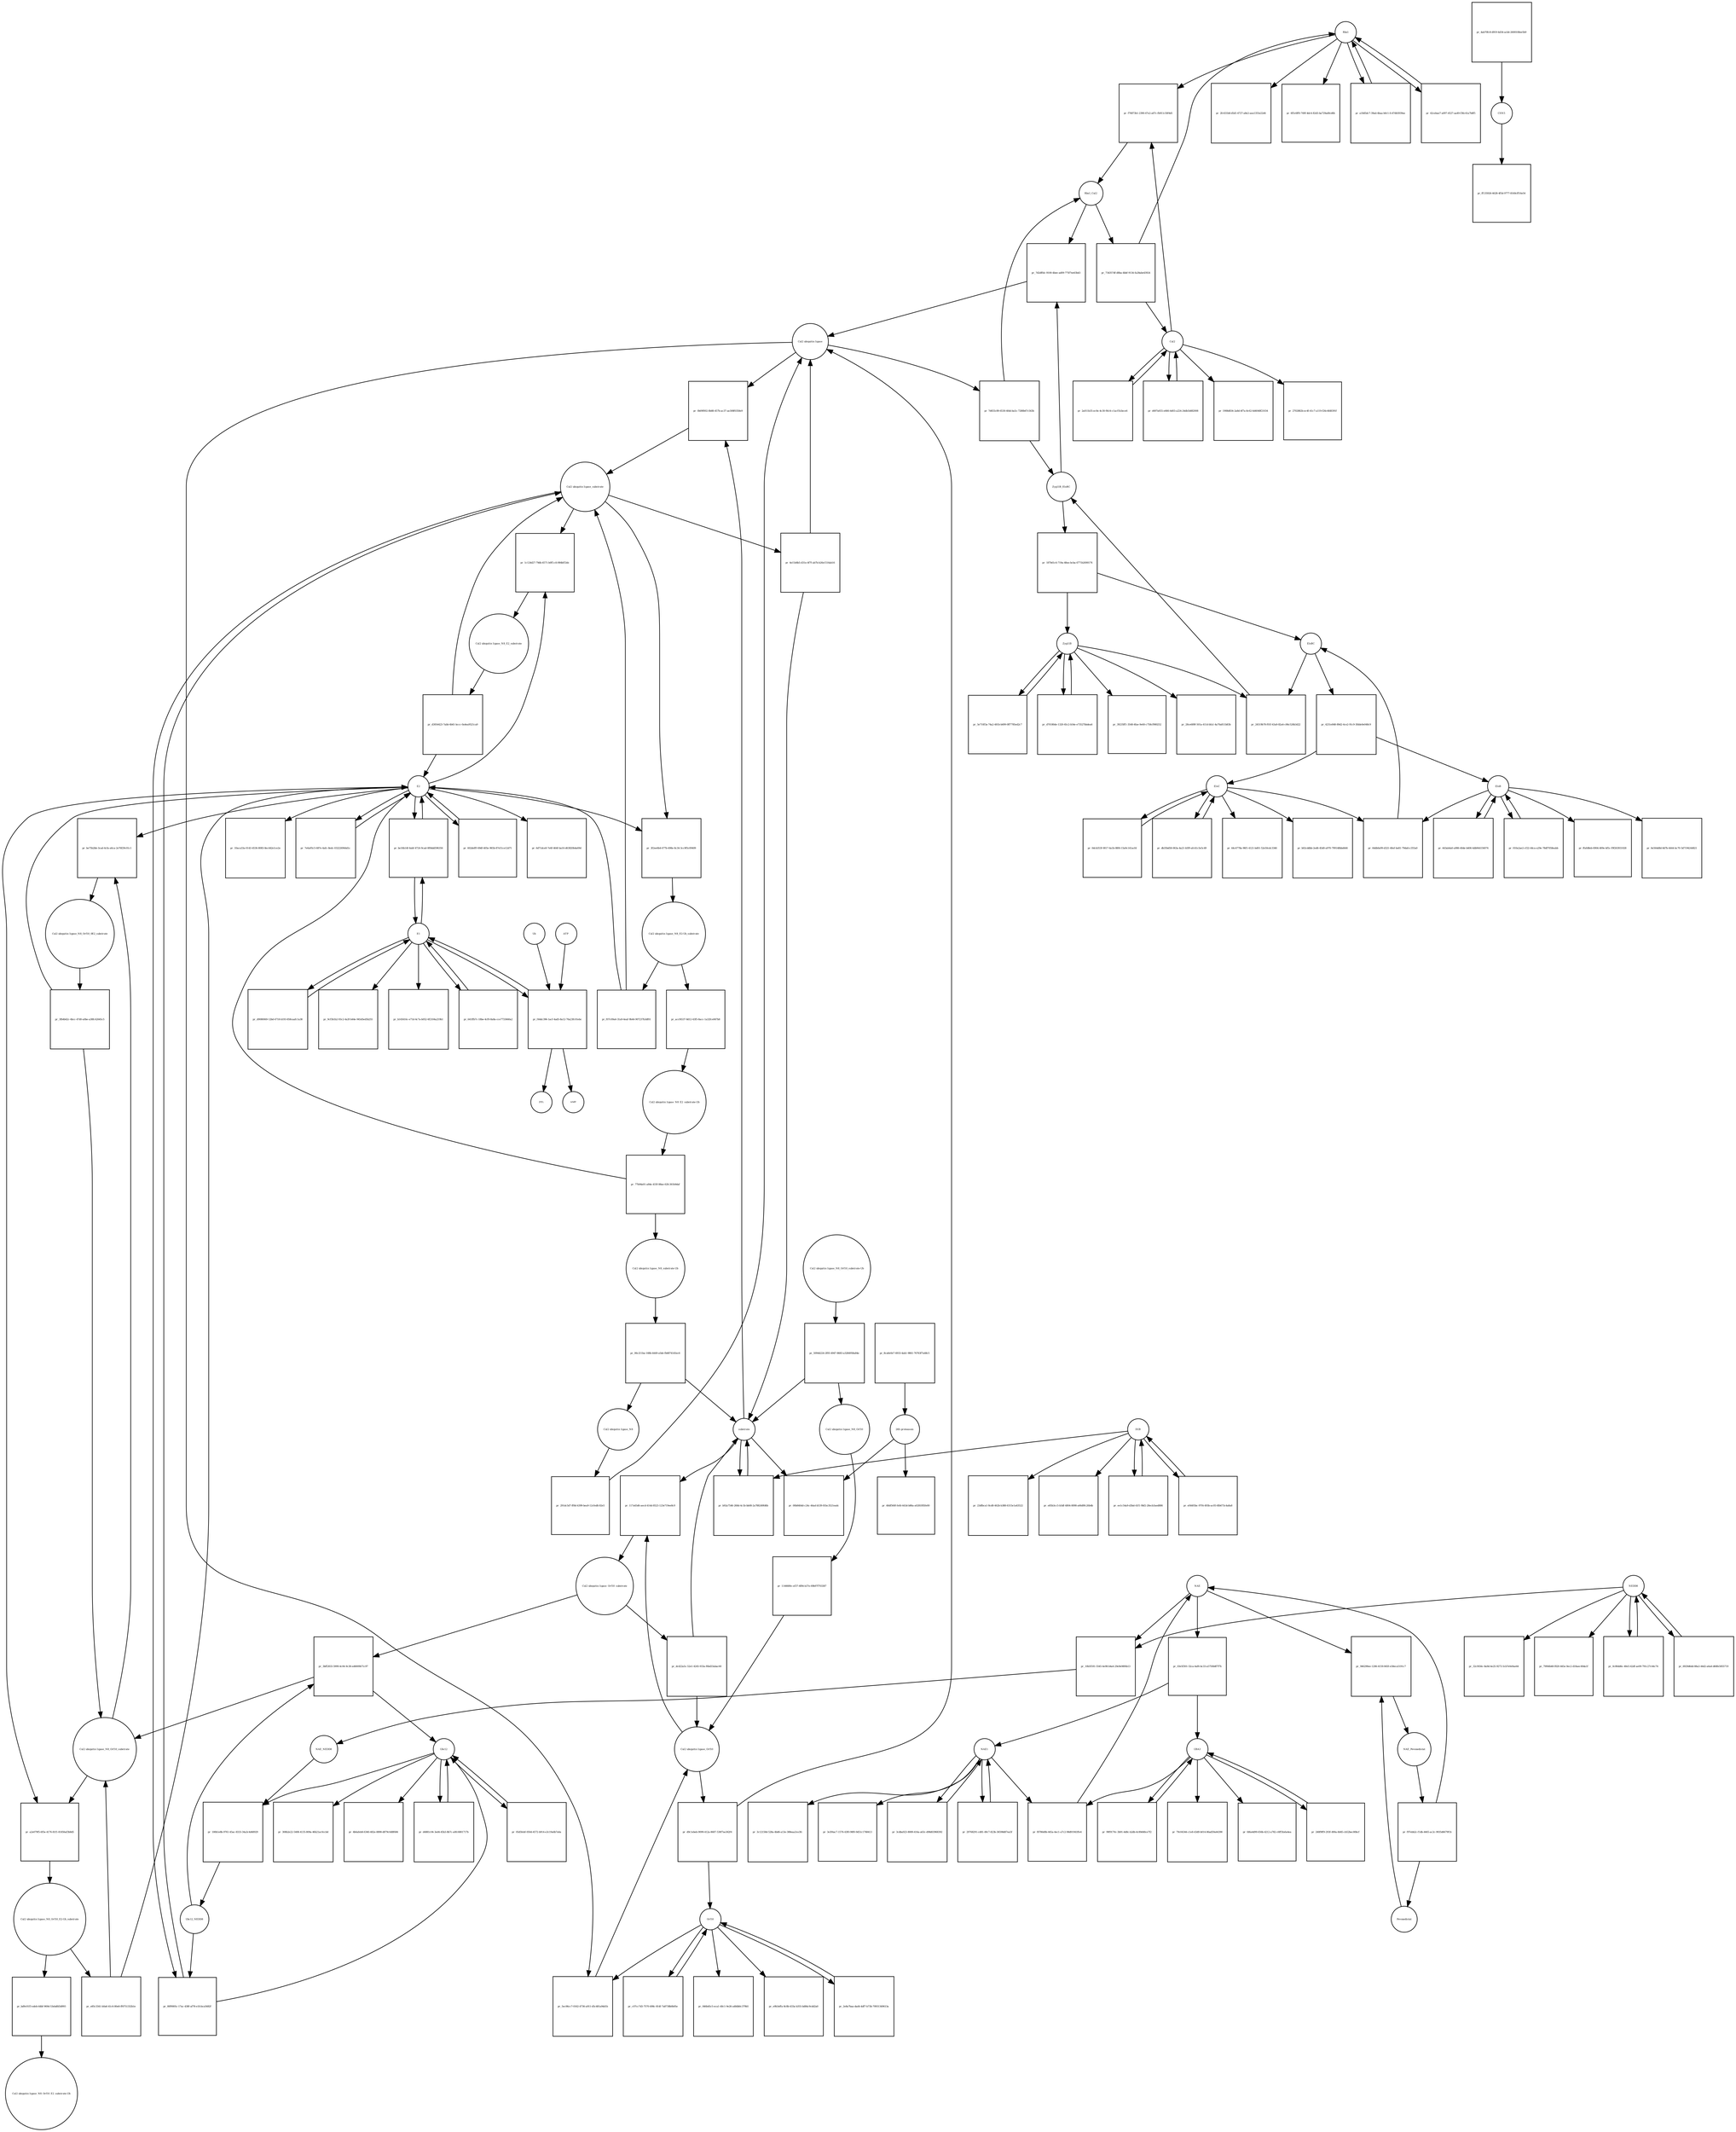 strict digraph  {
Rbx1 [annotation="", bipartite=0, cls=macromolecule, fontsize=4, label=Rbx1, shape=circle];
"pr_f76873b1-2390-47e2-a67c-fb911c50f4d1" [annotation="", bipartite=1, cls=process, fontsize=4, label="pr_f76873b1-2390-47e2-a67c-fb911c50f4d1", shape=square];
Cul2 [annotation="", bipartite=0, cls=macromolecule, fontsize=4, label=Cul2, shape=circle];
Rbx1_Cul2 [annotation="", bipartite=0, cls=complex, fontsize=4, label=Rbx1_Cul2, shape=circle];
"Cul2 ubiquitin ligase_N8_Orf10_substrate" [annotation="", bipartite=0, cls=complex, fontsize=4, label="Cul2 ubiquitin ligase_N8_Orf10_substrate", shape=circle];
"pr_be75b2bb-3cad-4cfa-a6ca-2e76f29c01c1" [annotation="", bipartite=1, cls=process, fontsize=4, label="pr_be75b2bb-3cad-4cfa-a6ca-2e76f29c01c1", shape=square];
E2 [annotation="", bipartite=0, cls=macromolecule, fontsize=4, label=E2, shape=circle];
"Cul2 ubiquitin ligase_N8_Orf10_0E2_substrate" [annotation="", bipartite=0, cls=complex, fontsize=4, label="Cul2 ubiquitin ligase_N8_Orf10_0E2_substrate", shape=circle];
"Cul2 ubiquitin ligase_substrate" [annotation="", bipartite=0, cls=complex, fontsize=4, label="Cul2 ubiquitin ligase_substrate", shape=circle];
"pr_1c124d27-79db-4571-b0f5-cfc984bf53dc" [annotation="", bipartite=1, cls=process, fontsize=4, label="pr_1c124d27-79db-4571-b0f5-cfc984bf53dc", shape=square];
"Cul2 ubiquitin ligase_N8_E2_substrate" [annotation="", bipartite=0, cls=complex, fontsize=4, label="Cul2 ubiquitin ligase_N8_E2_substrate", shape=circle];
"Cul2 ubiquitin ligase_Orf10" [annotation="", bipartite=0, cls=complex, fontsize=4, label="Cul2 ubiquitin ligase_Orf10", shape=circle];
"pr_117a45d6-aecd-414d-8523-123e719ee8c9" [annotation="", bipartite=1, cls=process, fontsize=4, label="pr_117a45d6-aecd-414d-8523-123e719ee8c9", shape=square];
substrate [annotation="", bipartite=0, cls=macromolecule, fontsize=4, label=substrate, shape=circle];
"Cul2 ubiquitin ligase_Orf10_substrate" [annotation="", bipartite=0, cls=complex, fontsize=4, label="Cul2 ubiquitin ligase_Orf10_substrate", shape=circle];
"pr_3bff2833-5999-4c04-9c38-ed6009b71c97" [annotation="", bipartite=1, cls=process, fontsize=4, label="pr_3bff2833-5999-4c04-9c38-ed6009b71c97", shape=square];
Ubc12_NEDD8 [annotation="", bipartite=0, cls=complex, fontsize=4, label=Ubc12_NEDD8, shape=circle];
Ubc12 [annotation="", bipartite=0, cls=macromolecule, fontsize=4, label=Ubc12, shape=circle];
"pr_0b09f002-8b88-457b-ac37-ae308f0358e9" [annotation="", bipartite=1, cls=process, fontsize=4, label="pr_0b09f002-8b88-457b-ac37-ae308f0358e9", shape=square];
"Cul2 ubiquitin ligase" [annotation="", bipartite=0, cls=complex, fontsize=4, label="Cul2 ubiquitin ligase", shape=circle];
"pr_80f9005c-17ac-438f-af78-e1fcbca5682f" [annotation="", bipartite=1, cls=process, fontsize=4, label="pr_80f9005c-17ac-438f-af78-e1fcbca5682f", shape=square];
EloB [annotation="", bipartite=0, cls=macromolecule, fontsize=4, label=EloB, shape=circle];
"pr_64db0a99-d321-40ef-be81-79dafcc355a0" [annotation="", bipartite=1, cls=process, fontsize=4, label="pr_64db0a99-d321-40ef-be81-79dafcc355a0", shape=square];
EloC [annotation="", bipartite=0, cls=macromolecule, fontsize=4, label=EloC, shape=circle];
EloBC [annotation="", bipartite=0, cls=complex, fontsize=4, label=EloBC, shape=circle];
"pr_24519b78-f01f-43a9-82a4-c86c526b3d22" [annotation="", bipartite=1, cls=process, fontsize=4, label="pr_24519b78-f01f-43a9-82a4-c86c526b3d22", shape=square];
Zyg11B [annotation="", bipartite=0, cls=macromolecule, fontsize=4, label=Zyg11B, shape=circle];
Zyg11B_EloBC [annotation="", bipartite=0, cls=complex, fontsize=4, label=Zyg11B_EloBC, shape=circle];
"pr_7d2dffdc-9100-4bee-ad09-775f7ee63b43" [annotation="", bipartite=1, cls=process, fontsize=4, label="pr_7d2dffdc-9100-4bee-ad09-775f7ee63b43", shape=square];
NAE1 [annotation="", bipartite=0, cls=macromolecule, fontsize=4, label=NAE1, shape=circle];
"pr_f8786d0b-445a-4ec1-a7c2-98d91941ffe4" [annotation="", bipartite=1, cls=process, fontsize=4, label="pr_f8786d0b-445a-4ec1-a7c2-98d91941ffe4", shape=square];
UBA3 [annotation="", bipartite=0, cls=macromolecule, fontsize=4, label=UBA3, shape=circle];
NAE [annotation="", bipartite=0, cls=complex, fontsize=4, label=NAE, shape=circle];
"pr_946299ee-1206-4159-845f-e58eca5191c7" [annotation="", bipartite=1, cls=process, fontsize=4, label="pr_946299ee-1206-4159-845f-e58eca5191c7", shape=square];
Pevonedistat [annotation="", bipartite=0, cls="simple chemical", fontsize=4, label=Pevonedistat, shape=circle];
NAE_Pevonedistat [annotation="", bipartite=0, cls=complex, fontsize=4, label=NAE_Pevonedistat, shape=circle];
NEDD8 [annotation="", bipartite=0, cls=macromolecule, fontsize=4, label=NEDD8, shape=circle];
"pr_10b5f181-5545-4e98-b4a4-29e9e98f4b13" [annotation="", bipartite=1, cls=process, fontsize=4, label="pr_10b5f181-5545-4e98-b4a4-29e9e98f4b13", shape=square];
NAE_NEDD8 [annotation="", bipartite=0, cls=complex, fontsize=4, label=NAE_NEDD8, shape=circle];
"pr_5ec06cc7-0162-4736-a911-d5c481a94d1b" [annotation="", bipartite=1, cls=process, fontsize=4, label="pr_5ec06cc7-0162-4736-a911-d5c481a94d1b", shape=square];
Orf10 [annotation="", bipartite=0, cls=macromolecule, fontsize=4, label=Orf10, shape=circle];
"pr_180b1e8b-9761-45ac-8333-34a3c4d48929" [annotation="", bipartite=1, cls=process, fontsize=4, label="pr_180b1e8b-9761-45ac-8333-34a3c4d48929", shape=square];
"26S-proteasom" [annotation="", bipartite=0, cls=complex, fontsize=4, label="26S-proteasom", shape=circle];
"pr_48df560f-fefd-443d-b86a-a0281f85fe00" [annotation="", bipartite=1, cls=process, fontsize=4, label="pr_48df560f-fefd-443d-b86a-a0281f85fe00", shape=square];
CSN5 [annotation="", bipartite=0, cls=complex, fontsize=4, label=CSN5, shape=circle];
"pr_ff135926-4628-4f5d-9777-8160cff16e54" [annotation="", bipartite=1, cls=process, fontsize=4, label="pr_ff135926-4628-4f5d-9777-8160cff16e54", shape=square];
"pr_1908d834-2a8d-4f7a-8c62-6d4048f21034" [annotation="", bipartite=1, cls=process, fontsize=4, label="pr_1908d834-2a8d-4f7a-8c62-6d4048f21034", shape=square];
"pr_2702882b-ec4f-41c7-a119-f26c4fd8391f" [annotation="", bipartite=1, cls=process, fontsize=4, label="pr_2702882b-ec4f-41c7-a119-f26c4fd8391f", shape=square];
DUB [annotation="", bipartite=0, cls=macromolecule, fontsize=4, label=DUB, shape=circle];
"pr_23dfbca1-8cd8-462b-b388-6315e1a63522" [annotation="", bipartite=1, cls=process, fontsize=4, label="pr_23dfbca1-8cd8-462b-b388-6315e1a63522", shape=square];
"pr_e85b3cc5-b5df-4804-8098-a66d9fc26b4b" [annotation="", bipartite=1, cls=process, fontsize=4, label="pr_e85b3cc5-b5df-4804-8098-a66d9fc26b4b", shape=square];
E1 [annotation="", bipartite=0, cls=macromolecule, fontsize=4, label=E1, shape=circle];
"pr_9cf3b1b2-93c2-4a3f-b44e-945d5ed5b255" [annotation="", bipartite=1, cls=process, fontsize=4, label="pr_9cf3b1b2-93c2-4a3f-b44e-945d5ed5b255", shape=square];
"pr_b145616c-e71d-4c7a-b052-6f2104a219b1" [annotation="", bipartite=1, cls=process, fontsize=4, label="pr_b145616c-e71d-4c7a-b052-6f2104a219b1", shape=square];
"pr_6d71dce8-7e6f-464f-ba16-d63820b4a69d" [annotation="", bipartite=1, cls=process, fontsize=4, label="pr_6d71dce8-7e6f-464f-ba16-d63820b4a69d", shape=square];
"pr_10aca33a-0143-4536-8083-8ec442e1ce2e" [annotation="", bipartite=1, cls=process, fontsize=4, label="pr_10aca33a-0143-4536-8083-8ec442e1ce2e", shape=square];
"pr_ffafd8eb-6904-409e-bf5c-f9f263931028" [annotation="", bipartite=1, cls=process, fontsize=4, label="pr_ffafd8eb-6904-409e-bf5c-f9f263931028", shape=square];
"pr_6e564d8d-8d7b-4444-bc70-5d7194244821" [annotation="", bipartite=1, cls=process, fontsize=4, label="pr_6e564d8d-8d7b-4444-bc70-5d7194244821", shape=square];
"pr_44c4778a-96f1-4121-bd01-52e50cdc3346" [annotation="", bipartite=1, cls=process, fontsize=4, label="pr_44c4778a-96f1-4121-bd01-52e50cdc3346", shape=square];
"pr_b02cddbb-2ed6-45d0-a970-799148bbd446" [annotation="", bipartite=1, cls=process, fontsize=4, label="pr_b02cddbb-2ed6-45d0-a970-799148bbd446", shape=square];
"pr_3c12158d-528a-4bd6-a13e-388eaa3ce3fc" [annotation="", bipartite=1, cls=process, fontsize=4, label="pr_3c12158d-528a-4bd6-a13e-388eaa3ce3fc", shape=square];
"pr_3e3f4ac7-1576-43f0-98f0-9d51c1768413" [annotation="", bipartite=1, cls=process, fontsize=4, label="pr_3e3f4ac7-1576-43f0-98f0-9d51c1768413", shape=square];
"pr_32cf456c-8a9d-4e25-9273-5cb7e0e9ae64" [annotation="", bipartite=1, cls=process, fontsize=4, label="pr_32cf456c-8a9d-4e25-9273-5cb7e0e9ae64", shape=square];
"pr_79f46b48-f820-445e-9ec2-d18aec49da1f" [annotation="", bipartite=1, cls=process, fontsize=4, label="pr_79f46b48-f820-445e-9ec2-d18aec49da1f", shape=square];
"pr_046b45c5-eca1-40c1-9e26-a48db0c379b5" [annotation="", bipartite=1, cls=process, fontsize=4, label="pr_046b45c5-eca1-40c1-9e26-a48db0c379b5", shape=square];
"pr_e9b3effa-8c8b-433a-b355-bd84c9cdd2a0" [annotation="", bipartite=1, cls=process, fontsize=4, label="pr_e9b3effa-8c8b-433a-b355-bd84c9cdd2a0", shape=square];
"pr_2fc631b8-d5d1-4727-a8e2-aea1355e22d4" [annotation="", bipartite=1, cls=process, fontsize=4, label="pr_2fc631b8-d5d1-4727-a8e2-aea1355e22d4", shape=square];
"pr_6f5c6ff0-749f-4dc4-82d3-ba729ad0cd6b" [annotation="", bipartite=1, cls=process, fontsize=4, label="pr_6f5c6ff0-749f-4dc4-82d3-ba729ad0cd6b", shape=square];
"pr_79c04344-c1e8-43d9-b014-86ad59a44390" [annotation="", bipartite=1, cls=process, fontsize=4, label="pr_79c04344-c1e8-43d9-b014-86ad59a44390", shape=square];
"pr_fd6a4d99-656b-4212-a782-c6ff5fa6a4ea" [annotation="", bipartite=1, cls=process, fontsize=4, label="pr_fd6a4d99-656b-4212-a782-c6ff5fa6a4ea", shape=square];
"pr_308b2e22-5408-4135-809a-46b21ac0ccbd" [annotation="", bipartite=1, cls=process, fontsize=4, label="pr_308b2e22-5408-4135-809a-46b21ac0ccbd", shape=square];
"pr_4b6afeb8-6340-482e-8898-d879c0d8f684" [annotation="", bipartite=1, cls=process, fontsize=4, label="pr_4b6afeb8-6340-482e-8898-d879c0d8f684", shape=square];
"pr_39235ff1-3548-4fae-9e60-c758cf980252" [annotation="", bipartite=1, cls=process, fontsize=4, label="pr_39235ff1-3548-4fae-9e60-c758cf980252", shape=square];
"pr_28ce689f-501a-411d-bfa1-4a70a811b83b" [annotation="", bipartite=1, cls=process, fontsize=4, label="pr_28ce689f-501a-411d-bfa1-4a70a811b83b", shape=square];
"pr_00b840dd-c24c-44ad-b539-81bc3521eadc" [annotation="", bipartite=1, cls=process, fontsize=4, label="pr_00b840dd-c24c-44ad-b539-81bc3521eadc", shape=square];
"Cul2 ubiquitin ligase_N8_Orf10_E2-Ub_substrate" [annotation="", bipartite=0, cls=complex, fontsize=4, label="Cul2 ubiquitin ligase_N8_Orf10_E2-Ub_substrate", shape=circle];
"pr_e85c3341-b0a6-41c6-80e8-ff6751332b1e" [annotation="", bipartite=1, cls=process, fontsize=4, label="pr_e85c3341-b0a6-41c6-80e8-ff6751332b1e", shape=square];
"Cul2 ubiquitin ligase_N8_E2-Ub_substrate" [annotation="", bipartite=0, cls=complex, fontsize=4, label="Cul2 ubiquitin ligase_N8_E2-Ub_substrate", shape=circle];
"pr_f07c09a4-31a9-4eaf-9b44-907237b3df01" [annotation="", bipartite=1, cls=process, fontsize=4, label="pr_f07c09a4-31a9-4eaf-9b44-907237b3df01", shape=square];
"pr_b92a7546-268d-4c1b-bb08-2a788249fd6b" [annotation="", bipartite=1, cls=process, fontsize=4, label="pr_b92a7546-268d-4c1b-bb08-2a788249fd6b", shape=square];
"pr_734357df-d8ba-4bbf-9134-fa28abe43924" [annotation="", bipartite=1, cls=process, fontsize=4, label="pr_734357df-d8ba-4bbf-9134-fa28abe43924", shape=square];
"pr_3fb4b42c-4bcc-47d0-a0be-a38fc42645c5" [annotation="", bipartite=1, cls=process, fontsize=4, label="pr_3fb4b42c-4bcc-47d0-a0be-a38fc42645c5", shape=square];
"pr_d3054423-7abb-4b61-bccc-0a4ea9521ca9" [annotation="", bipartite=1, cls=process, fontsize=4, label="pr_d3054423-7abb-4b61-bccc-0a4ea9521ca9", shape=square];
"Cul2 ubiquitin ligase_N8_E2_substrate-Ub" [annotation="", bipartite=0, cls=complex, fontsize=4, label="Cul2 ubiquitin ligase_N8_E2_substrate-Ub", shape=circle];
"pr_77b94a01-a84e-433f-88ae-62fc361b9daf" [annotation="", bipartite=1, cls=process, fontsize=4, label="pr_77b94a01-a84e-433f-88ae-62fc361b9daf", shape=square];
"Cul2 ubiquitin ligase_N8_substrate-Ub" [annotation="", bipartite=0, cls=complex, fontsize=4, label="Cul2 ubiquitin ligase_N8_substrate-Ub", shape=circle];
"pr_7d655c89-6530-4fdd-ba5c-7288b67c563b" [annotation="", bipartite=1, cls=process, fontsize=4, label="pr_7d655c89-6530-4fdd-ba5c-7288b67c563b", shape=square];
"Cul2 ubiquitin ligase_N8" [annotation="", bipartite=0, cls=complex, fontsize=4, label="Cul2 ubiquitin ligase_N8", shape=circle];
"pr_291dc5d7-ff8d-4399-bea9-12cfedfc02e5" [annotation="", bipartite=1, cls=process, fontsize=4, label="pr_291dc5d7-ff8d-4399-bea9-12cfedfc02e5", shape=square];
"pr_d9c1ebeb-9099-412a-8687-530f7ae362f4" [annotation="", bipartite=1, cls=process, fontsize=4, label="pr_d9c1ebeb-9099-412a-8687-530f7ae362f4", shape=square];
"Cul2 ubiquitin ligase_N8_Orf10" [annotation="", bipartite=0, cls=complex, fontsize=4, label="Cul2 ubiquitin ligase_N8_Orf10", shape=circle];
"pr_1146680c-ef37-4f84-b37e-69b97f703387" [annotation="", bipartite=1, cls=process, fontsize=4, label="pr_1146680c-ef37-4f84-b37e-69b97f703387", shape=square];
"pr_dcd22a5c-52e1-4245-933a-f6bd33abac60" [annotation="", bipartite=1, cls=process, fontsize=4, label="pr_dcd22a5c-52e1-4245-933a-f6bd33abac60", shape=square];
"Cul2 ubiquitin ligase_N8_Orf10_substrate-Ub" [annotation="", bipartite=0, cls=complex, fontsize=4, label="Cul2 ubiquitin ligase_N8_Orf10_substrate-Ub", shape=circle];
"pr_50944224-2f05-4947-8683-a3284958a84e" [annotation="", bipartite=1, cls=process, fontsize=4, label="pr_50944224-2f05-4947-8683-a3284958a84e", shape=square];
"pr_4e15d4b5-d31e-4f7f-ab7b-b26e1516ab16" [annotation="", bipartite=1, cls=process, fontsize=4, label="pr_4e15d4b5-d31e-4f7f-ab7b-b26e1516ab16", shape=square];
"pr_06c211ba-168b-4449-a5de-fb6874145ec6" [annotation="", bipartite=1, cls=process, fontsize=4, label="pr_06c211ba-168b-4449-a5de-fb6874145ec6", shape=square];
"pr_4251e848-89d2-4ce2-91c9-3fdde0e048c9" [annotation="", bipartite=1, cls=process, fontsize=4, label="pr_4251e848-89d2-4ce2-91c9-3fdde0e048c9", shape=square];
"pr_187b61c6-719a-48ee-bcba-6771b2690176" [annotation="", bipartite=1, cls=process, fontsize=4, label="pr_187b61c6-719a-48ee-bcba-6771b2690176", shape=square];
"pr_03e5f301-32ca-4af6-bc33-a5750b8f7f7b" [annotation="", bipartite=1, cls=process, fontsize=4, label="pr_03e5f301-32ca-4af6-bc33-a5750b8f7f7b", shape=square];
"pr_f97ebb2c-f1db-4465-ac2c-9935d6679f1b" [annotation="", bipartite=1, cls=process, fontsize=4, label="pr_f97ebb2c-f1db-4465-ac2c-9935d6679f1b", shape=square];
"pr_8ca6e0e7-6933-4ab1-9861-76763f7a48c5" [annotation="", bipartite=1, cls=process, fontsize=4, label="pr_8ca6e0e7-6933-4ab1-9861-76763f7a48c5", shape=square];
"pr_4ab70fc8-d919-4d34-acb4-2600108ee5b9" [annotation="", bipartite=1, cls=process, fontsize=4, label="pr_4ab70fc8-d919-4d34-acb4-2600108ee5b9", shape=square];
"pr_2a011b35-ec0e-4c30-9b14-c1acf1b3ece6" [annotation="", bipartite=1, cls=process, fontsize=4, label="pr_2a011b35-ec0e-4c30-9b14-c1acf1b3ece6", shape=square];
"pr_ee1c54a9-d3bd-41f1-9bf2-28ecb3aed886" [annotation="", bipartite=1, cls=process, fontsize=4, label="pr_ee1c54a9-d3bd-41f1-9bf2-28ecb3aed886", shape=square];
"pr_641ffb7c-18be-4cf0-8a8a-cce7733660a2" [annotation="", bipartite=1, cls=process, fontsize=4, label="pr_641ffb7c-18be-4cf0-8a8a-cce7733660a2", shape=square];
"pr_7e6a95c5-687e-4afc-8edc-032226944d1c" [annotation="", bipartite=1, cls=process, fontsize=4, label="pr_7e6a95c5-687e-4afc-8edc-032226944d1c", shape=square];
"pr_443ab4a0-a986-40de-b406-4db944156074" [annotation="", bipartite=1, cls=process, fontsize=4, label="pr_443ab4a0-a986-40de-b406-4db944156074", shape=square];
"pr_0dcb353f-0017-4a1b-88f4-15a9c141acfd" [annotation="", bipartite=1, cls=process, fontsize=4, label="pr_0dcb353f-0017-4a1b-88f4-15a9c141acfd", shape=square];
"pr_3cdba923-8089-416a-a63c-d98d03968392" [annotation="", bipartite=1, cls=process, fontsize=4, label="pr_3cdba923-8089-416a-a63c-d98d03968392", shape=square];
"pr_0c80dd6c-40e5-42df-ae09-791c27c44c74" [annotation="", bipartite=1, cls=process, fontsize=4, label="pr_0c80dd6c-40e5-42df-ae09-791c27c44c74", shape=square];
"pr_2e8a7baa-dad4-4df7-b73b-70931349613a" [annotation="", bipartite=1, cls=process, fontsize=4, label="pr_2e8a7baa-dad4-4df7-b73b-70931349613a", shape=square];
"pr_a18d5dc7-39ad-4baa-b0c1-fc47db5939ee" [annotation="", bipartite=1, cls=process, fontsize=4, label="pr_a18d5dc7-39ad-4baa-b0c1-fc47db5939ee", shape=square];
"pr_248f9ff9-293f-490a-8d45-cb52bec80bcf" [annotation="", bipartite=1, cls=process, fontsize=4, label="pr_248f9ff9-293f-490a-8d45-cb52bec80bcf", shape=square];
"pr_d4881c04-3ed4-45b3-8b7c-a0fc6801717b" [annotation="", bipartite=1, cls=process, fontsize=4, label="pr_d4881c04-3ed4-45b3-8b7c-a0fc6801717b", shape=square];
"pr_5e710f3a-74a2-481b-b699-0ff7785ed2c7" [annotation="", bipartite=1, cls=process, fontsize=4, label="pr_5e710f3a-74a2-481b-b699-0ff7785ed2c7", shape=square];
"pr_d497a655-e666-4d03-a224-24db1b882008" [annotation="", bipartite=1, cls=process, fontsize=4, label="pr_d497a655-e666-4d03-a224-24db1b882008", shape=square];
"pr_ef4405bc-97f4-493b-ac05-6fb673c4a8a8" [annotation="", bipartite=1, cls=process, fontsize=4, label="pr_ef4405bc-97f4-493b-ac05-6fb673c4a8a8", shape=square];
"pr_d9080069-12bd-4718-b193-858caafc1a38" [annotation="", bipartite=1, cls=process, fontsize=4, label="pr_d9080069-12bd-4718-b193-858caafc1a38", shape=square];
"pr_602defff-69df-405e-965b-87e51ce12d71" [annotation="", bipartite=1, cls=process, fontsize=4, label="pr_602defff-69df-405e-965b-87e51ce12d71", shape=square];
"pr_010a2ae2-cf22-44ca-a29e-78df7058eabb" [annotation="", bipartite=1, cls=process, fontsize=4, label="pr_010a2ae2-cf22-44ca-a29e-78df7058eabb", shape=square];
"pr_db35bd58-063a-4a21-b5f9-afc41c5e5c49" [annotation="", bipartite=1, cls=process, fontsize=4, label="pr_db35bd58-063a-4a21-b5f9-afc41c5e5c49", shape=square];
"pr_29768291-cd81-49c7-823b-36598d87ea5f" [annotation="", bipartite=1, cls=process, fontsize=4, label="pr_29768291-cd81-49c7-823b-36598d87ea5f", shape=square];
"pr_6929d6dd-88a3-44d2-a6a4-d68fe5855719" [annotation="", bipartite=1, cls=process, fontsize=4, label="pr_6929d6dd-88a3-44d2-a6a4-d68fe5855719", shape=square];
"pr_c07cc7d3-7570-498c-814f-7a8738b0b05e" [annotation="", bipartite=1, cls=process, fontsize=4, label="pr_c07cc7d3-7570-498c-814f-7a8738b0b05e", shape=square];
"pr_42cebae7-a097-4527-aa49-f36c41a7b8f5" [annotation="", bipartite=1, cls=process, fontsize=4, label="pr_42cebae7-a097-4527-aa49-f36c41a7b8f5", shape=square];
"pr_99f9170c-3b91-4d8c-b2db-4c89d48ce7f2" [annotation="", bipartite=1, cls=process, fontsize=4, label="pr_99f9170c-3b91-4d8c-b2db-4c89d48ce7f2", shape=square];
"pr_05d5febf-050d-4572-b914-e3c19a6b7a6a" [annotation="", bipartite=1, cls=process, fontsize=4, label="pr_05d5febf-050d-4572-b914-e3c19a6b7a6a", shape=square];
"pr_d70180de-1320-45c2-b54e-e73527bbdea6" [annotation="", bipartite=1, cls=process, fontsize=4, label="pr_d70180de-1320-45c2-b54e-e73527bbdea6", shape=square];
"pr_f44dc396-1acf-4ad5-8a12-70a23fc01ebc" [annotation="", bipartite=1, cls=process, fontsize=4, label="pr_f44dc396-1acf-4ad5-8a12-70a23fc01ebc", shape=square];
Ub [annotation="", bipartite=0, cls="simple chemical", fontsize=4, label=Ub, shape=circle];
ATP [annotation="", bipartite=0, cls="simple chemical", fontsize=4, label=ATP, shape=circle];
AMP [annotation="", bipartite=0, cls="simple chemical", fontsize=4, label=AMP, shape=circle];
PPi [annotation="", bipartite=0, cls="simple chemical", fontsize=4, label=PPi, shape=circle];
"pr_be16b14f-6abf-4724-9cad-0f84dd596356" [annotation="", bipartite=1, cls=process, fontsize=4, label="pr_be16b14f-6abf-4724-9cad-0f84dd596356", shape=square];
"pr_a2e079f5-6f5e-4176-81f1-81856af3b8d5" [annotation="", bipartite=1, cls=process, fontsize=4, label="pr_a2e079f5-6f5e-4176-81f1-81856af3b8d5", shape=square];
"pr_3f2ee6b4-677b-498e-8c34-3cc9f5c09409" [annotation="", bipartite=1, cls=process, fontsize=4, label="pr_3f2ee6b4-677b-498e-8c34-3cc9f5c09409", shape=square];
"pr_accf4537-8d12-43f5-8acc-1a32fce847b8" [annotation="", bipartite=1, cls=process, fontsize=4, label="pr_accf4537-8d12-43f5-8acc-1a32fce847b8", shape=square];
"pr_bd9c01f3-edeb-44bf-969d-53ebdfd3d993" [annotation="", bipartite=1, cls=process, fontsize=4, label="pr_bd9c01f3-edeb-44bf-969d-53ebdfd3d993", shape=square];
"Cul2 ubiquitin ligase_N8_Orf10_E2_substrate-Ub" [annotation="", bipartite=0, cls=complex, fontsize=4, label="Cul2 ubiquitin ligase_N8_Orf10_E2_substrate-Ub", shape=circle];
Rbx1 -> "pr_f76873b1-2390-47e2-a67c-fb911c50f4d1"  [annotation="", interaction_type=consumption];
Rbx1 -> "pr_2fc631b8-d5d1-4727-a8e2-aea1355e22d4"  [annotation="", interaction_type=consumption];
Rbx1 -> "pr_6f5c6ff0-749f-4dc4-82d3-ba729ad0cd6b"  [annotation="", interaction_type=consumption];
Rbx1 -> "pr_a18d5dc7-39ad-4baa-b0c1-fc47db5939ee"  [annotation="", interaction_type=consumption];
Rbx1 -> "pr_42cebae7-a097-4527-aa49-f36c41a7b8f5"  [annotation="", interaction_type=consumption];
"pr_f76873b1-2390-47e2-a67c-fb911c50f4d1" -> Rbx1_Cul2  [annotation="", interaction_type=production];
Cul2 -> "pr_f76873b1-2390-47e2-a67c-fb911c50f4d1"  [annotation="", interaction_type=consumption];
Cul2 -> "pr_1908d834-2a8d-4f7a-8c62-6d4048f21034"  [annotation="", interaction_type=consumption];
Cul2 -> "pr_2702882b-ec4f-41c7-a119-f26c4fd8391f"  [annotation="", interaction_type=consumption];
Cul2 -> "pr_2a011b35-ec0e-4c30-9b14-c1acf1b3ece6"  [annotation="", interaction_type=consumption];
Cul2 -> "pr_d497a655-e666-4d03-a224-24db1b882008"  [annotation="", interaction_type=consumption];
Rbx1_Cul2 -> "pr_7d2dffdc-9100-4bee-ad09-775f7ee63b43"  [annotation="", interaction_type=consumption];
Rbx1_Cul2 -> "pr_734357df-d8ba-4bbf-9134-fa28abe43924"  [annotation="", interaction_type=consumption];
"Cul2 ubiquitin ligase_N8_Orf10_substrate" -> "pr_be75b2bb-3cad-4cfa-a6ca-2e76f29c01c1"  [annotation="", interaction_type=consumption];
"Cul2 ubiquitin ligase_N8_Orf10_substrate" -> "pr_a2e079f5-6f5e-4176-81f1-81856af3b8d5"  [annotation="", interaction_type=consumption];
"pr_be75b2bb-3cad-4cfa-a6ca-2e76f29c01c1" -> "Cul2 ubiquitin ligase_N8_Orf10_0E2_substrate"  [annotation="", interaction_type=production];
E2 -> "pr_be75b2bb-3cad-4cfa-a6ca-2e76f29c01c1"  [annotation="", interaction_type=consumption];
E2 -> "pr_1c124d27-79db-4571-b0f5-cfc984bf53dc"  [annotation="", interaction_type=consumption];
E2 -> "pr_6d71dce8-7e6f-464f-ba16-d63820b4a69d"  [annotation="", interaction_type=consumption];
E2 -> "pr_10aca33a-0143-4536-8083-8ec442e1ce2e"  [annotation="", interaction_type=consumption];
E2 -> "pr_7e6a95c5-687e-4afc-8edc-032226944d1c"  [annotation="", interaction_type=consumption];
E2 -> "pr_602defff-69df-405e-965b-87e51ce12d71"  [annotation="", interaction_type=consumption];
E2 -> "pr_be16b14f-6abf-4724-9cad-0f84dd596356"  [annotation="", interaction_type=consumption];
E2 -> "pr_a2e079f5-6f5e-4176-81f1-81856af3b8d5"  [annotation="", interaction_type=consumption];
E2 -> "pr_3f2ee6b4-677b-498e-8c34-3cc9f5c09409"  [annotation="", interaction_type=consumption];
"Cul2 ubiquitin ligase_N8_Orf10_0E2_substrate" -> "pr_3fb4b42c-4bcc-47d0-a0be-a38fc42645c5"  [annotation="", interaction_type=consumption];
"Cul2 ubiquitin ligase_substrate" -> "pr_1c124d27-79db-4571-b0f5-cfc984bf53dc"  [annotation="", interaction_type=consumption];
"Cul2 ubiquitin ligase_substrate" -> "pr_80f9005c-17ac-438f-af78-e1fcbca5682f"  [annotation="", interaction_type=consumption];
"Cul2 ubiquitin ligase_substrate" -> "pr_4e15d4b5-d31e-4f7f-ab7b-b26e1516ab16"  [annotation="", interaction_type=consumption];
"Cul2 ubiquitin ligase_substrate" -> "pr_3f2ee6b4-677b-498e-8c34-3cc9f5c09409"  [annotation="", interaction_type=consumption];
"pr_1c124d27-79db-4571-b0f5-cfc984bf53dc" -> "Cul2 ubiquitin ligase_N8_E2_substrate"  [annotation="", interaction_type=production];
"Cul2 ubiquitin ligase_N8_E2_substrate" -> "pr_d3054423-7abb-4b61-bccc-0a4ea9521ca9"  [annotation="", interaction_type=consumption];
"Cul2 ubiquitin ligase_Orf10" -> "pr_117a45d6-aecd-414d-8523-123e719ee8c9"  [annotation="", interaction_type=consumption];
"Cul2 ubiquitin ligase_Orf10" -> "pr_d9c1ebeb-9099-412a-8687-530f7ae362f4"  [annotation="", interaction_type=consumption];
"pr_117a45d6-aecd-414d-8523-123e719ee8c9" -> "Cul2 ubiquitin ligase_Orf10_substrate"  [annotation="", interaction_type=production];
substrate -> "pr_117a45d6-aecd-414d-8523-123e719ee8c9"  [annotation="", interaction_type=consumption];
substrate -> "pr_0b09f002-8b88-457b-ac37-ae308f0358e9"  [annotation="", interaction_type=consumption];
substrate -> "pr_00b840dd-c24c-44ad-b539-81bc3521eadc"  [annotation="", interaction_type=consumption];
substrate -> "pr_b92a7546-268d-4c1b-bb08-2a788249fd6b"  [annotation="", interaction_type=consumption];
"Cul2 ubiquitin ligase_Orf10_substrate" -> "pr_3bff2833-5999-4c04-9c38-ed6009b71c97"  [annotation="", interaction_type=consumption];
"Cul2 ubiquitin ligase_Orf10_substrate" -> "pr_dcd22a5c-52e1-4245-933a-f6bd33abac60"  [annotation="", interaction_type=consumption];
"pr_3bff2833-5999-4c04-9c38-ed6009b71c97" -> "Cul2 ubiquitin ligase_N8_Orf10_substrate"  [annotation="", interaction_type=production];
"pr_3bff2833-5999-4c04-9c38-ed6009b71c97" -> Ubc12  [annotation="", interaction_type=production];
Ubc12_NEDD8 -> "pr_3bff2833-5999-4c04-9c38-ed6009b71c97"  [annotation="", interaction_type=consumption];
Ubc12_NEDD8 -> "pr_80f9005c-17ac-438f-af78-e1fcbca5682f"  [annotation="", interaction_type=consumption];
Ubc12 -> "pr_180b1e8b-9761-45ac-8333-34a3c4d48929"  [annotation="", interaction_type=consumption];
Ubc12 -> "pr_308b2e22-5408-4135-809a-46b21ac0ccbd"  [annotation="", interaction_type=consumption];
Ubc12 -> "pr_4b6afeb8-6340-482e-8898-d879c0d8f684"  [annotation="", interaction_type=consumption];
Ubc12 -> "pr_d4881c04-3ed4-45b3-8b7c-a0fc6801717b"  [annotation="", interaction_type=consumption];
Ubc12 -> "pr_05d5febf-050d-4572-b914-e3c19a6b7a6a"  [annotation="", interaction_type=consumption];
"pr_0b09f002-8b88-457b-ac37-ae308f0358e9" -> "Cul2 ubiquitin ligase_substrate"  [annotation="", interaction_type=production];
"Cul2 ubiquitin ligase" -> "pr_0b09f002-8b88-457b-ac37-ae308f0358e9"  [annotation="", interaction_type=consumption];
"Cul2 ubiquitin ligase" -> "pr_5ec06cc7-0162-4736-a911-d5c481a94d1b"  [annotation="", interaction_type=consumption];
"Cul2 ubiquitin ligase" -> "pr_7d655c89-6530-4fdd-ba5c-7288b67c563b"  [annotation="", interaction_type=consumption];
"pr_80f9005c-17ac-438f-af78-e1fcbca5682f" -> "Cul2 ubiquitin ligase_substrate"  [annotation="", interaction_type=production];
"pr_80f9005c-17ac-438f-af78-e1fcbca5682f" -> Ubc12  [annotation="", interaction_type=production];
EloB -> "pr_64db0a99-d321-40ef-be81-79dafcc355a0"  [annotation="", interaction_type=consumption];
EloB -> "pr_ffafd8eb-6904-409e-bf5c-f9f263931028"  [annotation="", interaction_type=consumption];
EloB -> "pr_6e564d8d-8d7b-4444-bc70-5d7194244821"  [annotation="", interaction_type=consumption];
EloB -> "pr_443ab4a0-a986-40de-b406-4db944156074"  [annotation="", interaction_type=consumption];
EloB -> "pr_010a2ae2-cf22-44ca-a29e-78df7058eabb"  [annotation="", interaction_type=consumption];
"pr_64db0a99-d321-40ef-be81-79dafcc355a0" -> EloBC  [annotation="", interaction_type=production];
EloC -> "pr_64db0a99-d321-40ef-be81-79dafcc355a0"  [annotation="", interaction_type=consumption];
EloC -> "pr_44c4778a-96f1-4121-bd01-52e50cdc3346"  [annotation="", interaction_type=consumption];
EloC -> "pr_b02cddbb-2ed6-45d0-a970-799148bbd446"  [annotation="", interaction_type=consumption];
EloC -> "pr_0dcb353f-0017-4a1b-88f4-15a9c141acfd"  [annotation="", interaction_type=consumption];
EloC -> "pr_db35bd58-063a-4a21-b5f9-afc41c5e5c49"  [annotation="", interaction_type=consumption];
EloBC -> "pr_24519b78-f01f-43a9-82a4-c86c526b3d22"  [annotation="", interaction_type=consumption];
EloBC -> "pr_4251e848-89d2-4ce2-91c9-3fdde0e048c9"  [annotation="", interaction_type=consumption];
"pr_24519b78-f01f-43a9-82a4-c86c526b3d22" -> Zyg11B_EloBC  [annotation="", interaction_type=production];
Zyg11B -> "pr_24519b78-f01f-43a9-82a4-c86c526b3d22"  [annotation="", interaction_type=consumption];
Zyg11B -> "pr_39235ff1-3548-4fae-9e60-c758cf980252"  [annotation="", interaction_type=consumption];
Zyg11B -> "pr_28ce689f-501a-411d-bfa1-4a70a811b83b"  [annotation="", interaction_type=consumption];
Zyg11B -> "pr_5e710f3a-74a2-481b-b699-0ff7785ed2c7"  [annotation="", interaction_type=consumption];
Zyg11B -> "pr_d70180de-1320-45c2-b54e-e73527bbdea6"  [annotation="", interaction_type=consumption];
Zyg11B_EloBC -> "pr_7d2dffdc-9100-4bee-ad09-775f7ee63b43"  [annotation="", interaction_type=consumption];
Zyg11B_EloBC -> "pr_187b61c6-719a-48ee-bcba-6771b2690176"  [annotation="", interaction_type=consumption];
"pr_7d2dffdc-9100-4bee-ad09-775f7ee63b43" -> "Cul2 ubiquitin ligase"  [annotation="", interaction_type=production];
NAE1 -> "pr_f8786d0b-445a-4ec1-a7c2-98d91941ffe4"  [annotation="", interaction_type=consumption];
NAE1 -> "pr_3c12158d-528a-4bd6-a13e-388eaa3ce3fc"  [annotation="", interaction_type=consumption];
NAE1 -> "pr_3e3f4ac7-1576-43f0-98f0-9d51c1768413"  [annotation="", interaction_type=consumption];
NAE1 -> "pr_3cdba923-8089-416a-a63c-d98d03968392"  [annotation="", interaction_type=consumption];
NAE1 -> "pr_29768291-cd81-49c7-823b-36598d87ea5f"  [annotation="", interaction_type=consumption];
"pr_f8786d0b-445a-4ec1-a7c2-98d91941ffe4" -> NAE  [annotation="", interaction_type=production];
UBA3 -> "pr_f8786d0b-445a-4ec1-a7c2-98d91941ffe4"  [annotation="", interaction_type=consumption];
UBA3 -> "pr_79c04344-c1e8-43d9-b014-86ad59a44390"  [annotation="", interaction_type=consumption];
UBA3 -> "pr_fd6a4d99-656b-4212-a782-c6ff5fa6a4ea"  [annotation="", interaction_type=consumption];
UBA3 -> "pr_248f9ff9-293f-490a-8d45-cb52bec80bcf"  [annotation="", interaction_type=consumption];
UBA3 -> "pr_99f9170c-3b91-4d8c-b2db-4c89d48ce7f2"  [annotation="", interaction_type=consumption];
NAE -> "pr_946299ee-1206-4159-845f-e58eca5191c7"  [annotation="", interaction_type=consumption];
NAE -> "pr_10b5f181-5545-4e98-b4a4-29e9e98f4b13"  [annotation="", interaction_type=consumption];
NAE -> "pr_03e5f301-32ca-4af6-bc33-a5750b8f7f7b"  [annotation="", interaction_type=consumption];
"pr_946299ee-1206-4159-845f-e58eca5191c7" -> NAE_Pevonedistat  [annotation="", interaction_type=production];
Pevonedistat -> "pr_946299ee-1206-4159-845f-e58eca5191c7"  [annotation="", interaction_type=consumption];
NAE_Pevonedistat -> "pr_f97ebb2c-f1db-4465-ac2c-9935d6679f1b"  [annotation="", interaction_type=consumption];
NEDD8 -> "pr_10b5f181-5545-4e98-b4a4-29e9e98f4b13"  [annotation="", interaction_type=consumption];
NEDD8 -> "pr_32cf456c-8a9d-4e25-9273-5cb7e0e9ae64"  [annotation="", interaction_type=consumption];
NEDD8 -> "pr_79f46b48-f820-445e-9ec2-d18aec49da1f"  [annotation="", interaction_type=consumption];
NEDD8 -> "pr_0c80dd6c-40e5-42df-ae09-791c27c44c74"  [annotation="", interaction_type=consumption];
NEDD8 -> "pr_6929d6dd-88a3-44d2-a6a4-d68fe5855719"  [annotation="", interaction_type=consumption];
"pr_10b5f181-5545-4e98-b4a4-29e9e98f4b13" -> NAE_NEDD8  [annotation="", interaction_type=production];
NAE_NEDD8 -> "pr_180b1e8b-9761-45ac-8333-34a3c4d48929"  [annotation="", interaction_type=consumption];
"pr_5ec06cc7-0162-4736-a911-d5c481a94d1b" -> "Cul2 ubiquitin ligase_Orf10"  [annotation="", interaction_type=production];
Orf10 -> "pr_5ec06cc7-0162-4736-a911-d5c481a94d1b"  [annotation="", interaction_type=consumption];
Orf10 -> "pr_046b45c5-eca1-40c1-9e26-a48db0c379b5"  [annotation="", interaction_type=consumption];
Orf10 -> "pr_e9b3effa-8c8b-433a-b355-bd84c9cdd2a0"  [annotation="", interaction_type=consumption];
Orf10 -> "pr_2e8a7baa-dad4-4df7-b73b-70931349613a"  [annotation="", interaction_type=consumption];
Orf10 -> "pr_c07cc7d3-7570-498c-814f-7a8738b0b05e"  [annotation="", interaction_type=consumption];
"pr_180b1e8b-9761-45ac-8333-34a3c4d48929" -> Ubc12_NEDD8  [annotation="", interaction_type=production];
"26S-proteasom" -> "pr_48df560f-fefd-443d-b86a-a0281f85fe00"  [annotation="", interaction_type=consumption];
"26S-proteasom" -> "pr_00b840dd-c24c-44ad-b539-81bc3521eadc"  [annotation="", interaction_type=catalysis];
CSN5 -> "pr_ff135926-4628-4f5d-9777-8160cff16e54"  [annotation="", interaction_type=consumption];
DUB -> "pr_23dfbca1-8cd8-462b-b388-6315e1a63522"  [annotation="", interaction_type=consumption];
DUB -> "pr_e85b3cc5-b5df-4804-8098-a66d9fc26b4b"  [annotation="", interaction_type=consumption];
DUB -> "pr_b92a7546-268d-4c1b-bb08-2a788249fd6b"  [annotation="", interaction_type=catalysis];
DUB -> "pr_ee1c54a9-d3bd-41f1-9bf2-28ecb3aed886"  [annotation="", interaction_type=consumption];
DUB -> "pr_ef4405bc-97f4-493b-ac05-6fb673c4a8a8"  [annotation="", interaction_type=consumption];
E1 -> "pr_9cf3b1b2-93c2-4a3f-b44e-945d5ed5b255"  [annotation="", interaction_type=consumption];
E1 -> "pr_b145616c-e71d-4c7a-b052-6f2104a219b1"  [annotation="", interaction_type=consumption];
E1 -> "pr_641ffb7c-18be-4cf0-8a8a-cce7733660a2"  [annotation="", interaction_type=consumption];
E1 -> "pr_d9080069-12bd-4718-b193-858caafc1a38"  [annotation="", interaction_type=consumption];
E1 -> "pr_f44dc396-1acf-4ad5-8a12-70a23fc01ebc"  [annotation="", interaction_type=consumption];
E1 -> "pr_be16b14f-6abf-4724-9cad-0f84dd596356"  [annotation="", interaction_type=consumption];
"Cul2 ubiquitin ligase_N8_Orf10_E2-Ub_substrate" -> "pr_e85c3341-b0a6-41c6-80e8-ff6751332b1e"  [annotation="", interaction_type=consumption];
"Cul2 ubiquitin ligase_N8_Orf10_E2-Ub_substrate" -> "pr_bd9c01f3-edeb-44bf-969d-53ebdfd3d993"  [annotation="", interaction_type=consumption];
"pr_e85c3341-b0a6-41c6-80e8-ff6751332b1e" -> "Cul2 ubiquitin ligase_N8_Orf10_substrate"  [annotation="", interaction_type=production];
"pr_e85c3341-b0a6-41c6-80e8-ff6751332b1e" -> E2  [annotation="", interaction_type=production];
"Cul2 ubiquitin ligase_N8_E2-Ub_substrate" -> "pr_f07c09a4-31a9-4eaf-9b44-907237b3df01"  [annotation="", interaction_type=consumption];
"Cul2 ubiquitin ligase_N8_E2-Ub_substrate" -> "pr_accf4537-8d12-43f5-8acc-1a32fce847b8"  [annotation="", interaction_type=consumption];
"pr_f07c09a4-31a9-4eaf-9b44-907237b3df01" -> "Cul2 ubiquitin ligase_substrate"  [annotation="", interaction_type=production];
"pr_f07c09a4-31a9-4eaf-9b44-907237b3df01" -> E2  [annotation="", interaction_type=production];
"pr_b92a7546-268d-4c1b-bb08-2a788249fd6b" -> substrate  [annotation="", interaction_type=production];
"pr_734357df-d8ba-4bbf-9134-fa28abe43924" -> Cul2  [annotation="", interaction_type=production];
"pr_734357df-d8ba-4bbf-9134-fa28abe43924" -> Rbx1  [annotation="", interaction_type=production];
"pr_3fb4b42c-4bcc-47d0-a0be-a38fc42645c5" -> "Cul2 ubiquitin ligase_N8_Orf10_substrate"  [annotation="", interaction_type=production];
"pr_3fb4b42c-4bcc-47d0-a0be-a38fc42645c5" -> E2  [annotation="", interaction_type=production];
"pr_d3054423-7abb-4b61-bccc-0a4ea9521ca9" -> E2  [annotation="", interaction_type=production];
"pr_d3054423-7abb-4b61-bccc-0a4ea9521ca9" -> "Cul2 ubiquitin ligase_substrate"  [annotation="", interaction_type=production];
"Cul2 ubiquitin ligase_N8_E2_substrate-Ub" -> "pr_77b94a01-a84e-433f-88ae-62fc361b9daf"  [annotation="", interaction_type=consumption];
"pr_77b94a01-a84e-433f-88ae-62fc361b9daf" -> "Cul2 ubiquitin ligase_N8_substrate-Ub"  [annotation="", interaction_type=production];
"pr_77b94a01-a84e-433f-88ae-62fc361b9daf" -> E2  [annotation="", interaction_type=production];
"Cul2 ubiquitin ligase_N8_substrate-Ub" -> "pr_06c211ba-168b-4449-a5de-fb6874145ec6"  [annotation="", interaction_type=consumption];
"pr_7d655c89-6530-4fdd-ba5c-7288b67c563b" -> Rbx1_Cul2  [annotation="", interaction_type=production];
"pr_7d655c89-6530-4fdd-ba5c-7288b67c563b" -> Zyg11B_EloBC  [annotation="", interaction_type=production];
"Cul2 ubiquitin ligase_N8" -> "pr_291dc5d7-ff8d-4399-bea9-12cfedfc02e5"  [annotation="", interaction_type=consumption];
"pr_291dc5d7-ff8d-4399-bea9-12cfedfc02e5" -> "Cul2 ubiquitin ligase"  [annotation="", interaction_type=production];
"pr_d9c1ebeb-9099-412a-8687-530f7ae362f4" -> Orf10  [annotation="", interaction_type=production];
"pr_d9c1ebeb-9099-412a-8687-530f7ae362f4" -> "Cul2 ubiquitin ligase"  [annotation="", interaction_type=production];
"Cul2 ubiquitin ligase_N8_Orf10" -> "pr_1146680c-ef37-4f84-b37e-69b97f703387"  [annotation="", interaction_type=consumption];
"pr_1146680c-ef37-4f84-b37e-69b97f703387" -> "Cul2 ubiquitin ligase_Orf10"  [annotation="", interaction_type=production];
"pr_dcd22a5c-52e1-4245-933a-f6bd33abac60" -> "Cul2 ubiquitin ligase_Orf10"  [annotation="", interaction_type=production];
"pr_dcd22a5c-52e1-4245-933a-f6bd33abac60" -> substrate  [annotation="", interaction_type=production];
"Cul2 ubiquitin ligase_N8_Orf10_substrate-Ub" -> "pr_50944224-2f05-4947-8683-a3284958a84e"  [annotation="", interaction_type=consumption];
"pr_50944224-2f05-4947-8683-a3284958a84e" -> "Cul2 ubiquitin ligase_N8_Orf10"  [annotation="", interaction_type=production];
"pr_50944224-2f05-4947-8683-a3284958a84e" -> substrate  [annotation="", interaction_type=production];
"pr_4e15d4b5-d31e-4f7f-ab7b-b26e1516ab16" -> "Cul2 ubiquitin ligase"  [annotation="", interaction_type=production];
"pr_4e15d4b5-d31e-4f7f-ab7b-b26e1516ab16" -> substrate  [annotation="", interaction_type=production];
"pr_06c211ba-168b-4449-a5de-fb6874145ec6" -> "Cul2 ubiquitin ligase_N8"  [annotation="", interaction_type=production];
"pr_06c211ba-168b-4449-a5de-fb6874145ec6" -> substrate  [annotation="", interaction_type=production];
"pr_4251e848-89d2-4ce2-91c9-3fdde0e048c9" -> EloB  [annotation="", interaction_type=production];
"pr_4251e848-89d2-4ce2-91c9-3fdde0e048c9" -> EloC  [annotation="", interaction_type=production];
"pr_187b61c6-719a-48ee-bcba-6771b2690176" -> EloBC  [annotation="", interaction_type=production];
"pr_187b61c6-719a-48ee-bcba-6771b2690176" -> Zyg11B  [annotation="", interaction_type=production];
"pr_03e5f301-32ca-4af6-bc33-a5750b8f7f7b" -> NAE1  [annotation="", interaction_type=production];
"pr_03e5f301-32ca-4af6-bc33-a5750b8f7f7b" -> UBA3  [annotation="", interaction_type=production];
"pr_f97ebb2c-f1db-4465-ac2c-9935d6679f1b" -> Pevonedistat  [annotation="", interaction_type=production];
"pr_f97ebb2c-f1db-4465-ac2c-9935d6679f1b" -> NAE  [annotation="", interaction_type=production];
"pr_8ca6e0e7-6933-4ab1-9861-76763f7a48c5" -> "26S-proteasom"  [annotation="", interaction_type=production];
"pr_4ab70fc8-d919-4d34-acb4-2600108ee5b9" -> CSN5  [annotation="", interaction_type=production];
"pr_2a011b35-ec0e-4c30-9b14-c1acf1b3ece6" -> Cul2  [annotation="", interaction_type=production];
"pr_ee1c54a9-d3bd-41f1-9bf2-28ecb3aed886" -> DUB  [annotation="", interaction_type=production];
"pr_641ffb7c-18be-4cf0-8a8a-cce7733660a2" -> E1  [annotation="", interaction_type=production];
"pr_7e6a95c5-687e-4afc-8edc-032226944d1c" -> E2  [annotation="", interaction_type=production];
"pr_443ab4a0-a986-40de-b406-4db944156074" -> EloB  [annotation="", interaction_type=production];
"pr_0dcb353f-0017-4a1b-88f4-15a9c141acfd" -> EloC  [annotation="", interaction_type=production];
"pr_3cdba923-8089-416a-a63c-d98d03968392" -> NAE1  [annotation="", interaction_type=production];
"pr_0c80dd6c-40e5-42df-ae09-791c27c44c74" -> NEDD8  [annotation="", interaction_type=production];
"pr_2e8a7baa-dad4-4df7-b73b-70931349613a" -> Orf10  [annotation="", interaction_type=production];
"pr_a18d5dc7-39ad-4baa-b0c1-fc47db5939ee" -> Rbx1  [annotation="", interaction_type=production];
"pr_248f9ff9-293f-490a-8d45-cb52bec80bcf" -> UBA3  [annotation="", interaction_type=production];
"pr_d4881c04-3ed4-45b3-8b7c-a0fc6801717b" -> Ubc12  [annotation="", interaction_type=production];
"pr_5e710f3a-74a2-481b-b699-0ff7785ed2c7" -> Zyg11B  [annotation="", interaction_type=production];
"pr_d497a655-e666-4d03-a224-24db1b882008" -> Cul2  [annotation="", interaction_type=production];
"pr_ef4405bc-97f4-493b-ac05-6fb673c4a8a8" -> DUB  [annotation="", interaction_type=production];
"pr_d9080069-12bd-4718-b193-858caafc1a38" -> E1  [annotation="", interaction_type=production];
"pr_602defff-69df-405e-965b-87e51ce12d71" -> E2  [annotation="", interaction_type=production];
"pr_010a2ae2-cf22-44ca-a29e-78df7058eabb" -> EloB  [annotation="", interaction_type=production];
"pr_db35bd58-063a-4a21-b5f9-afc41c5e5c49" -> EloC  [annotation="", interaction_type=production];
"pr_29768291-cd81-49c7-823b-36598d87ea5f" -> NAE1  [annotation="", interaction_type=production];
"pr_6929d6dd-88a3-44d2-a6a4-d68fe5855719" -> NEDD8  [annotation="", interaction_type=production];
"pr_c07cc7d3-7570-498c-814f-7a8738b0b05e" -> Orf10  [annotation="", interaction_type=production];
"pr_42cebae7-a097-4527-aa49-f36c41a7b8f5" -> Rbx1  [annotation="", interaction_type=production];
"pr_99f9170c-3b91-4d8c-b2db-4c89d48ce7f2" -> UBA3  [annotation="", interaction_type=production];
"pr_05d5febf-050d-4572-b914-e3c19a6b7a6a" -> Ubc12  [annotation="", interaction_type=production];
"pr_d70180de-1320-45c2-b54e-e73527bbdea6" -> Zyg11B  [annotation="", interaction_type=production];
"pr_f44dc396-1acf-4ad5-8a12-70a23fc01ebc" -> E1  [annotation="", interaction_type=production];
"pr_f44dc396-1acf-4ad5-8a12-70a23fc01ebc" -> AMP  [annotation="", interaction_type=production];
"pr_f44dc396-1acf-4ad5-8a12-70a23fc01ebc" -> PPi  [annotation="", interaction_type=production];
Ub -> "pr_f44dc396-1acf-4ad5-8a12-70a23fc01ebc"  [annotation="", interaction_type=consumption];
ATP -> "pr_f44dc396-1acf-4ad5-8a12-70a23fc01ebc"  [annotation="", interaction_type=consumption];
"pr_be16b14f-6abf-4724-9cad-0f84dd596356" -> E2  [annotation="", interaction_type=production];
"pr_be16b14f-6abf-4724-9cad-0f84dd596356" -> E1  [annotation="", interaction_type=production];
"pr_a2e079f5-6f5e-4176-81f1-81856af3b8d5" -> "Cul2 ubiquitin ligase_N8_Orf10_E2-Ub_substrate"  [annotation="", interaction_type=production];
"pr_3f2ee6b4-677b-498e-8c34-3cc9f5c09409" -> "Cul2 ubiquitin ligase_N8_E2-Ub_substrate"  [annotation="", interaction_type=production];
"pr_accf4537-8d12-43f5-8acc-1a32fce847b8" -> "Cul2 ubiquitin ligase_N8_E2_substrate-Ub"  [annotation="", interaction_type=production];
"pr_bd9c01f3-edeb-44bf-969d-53ebdfd3d993" -> "Cul2 ubiquitin ligase_N8_Orf10_E2_substrate-Ub"  [annotation="", interaction_type=production];
}
